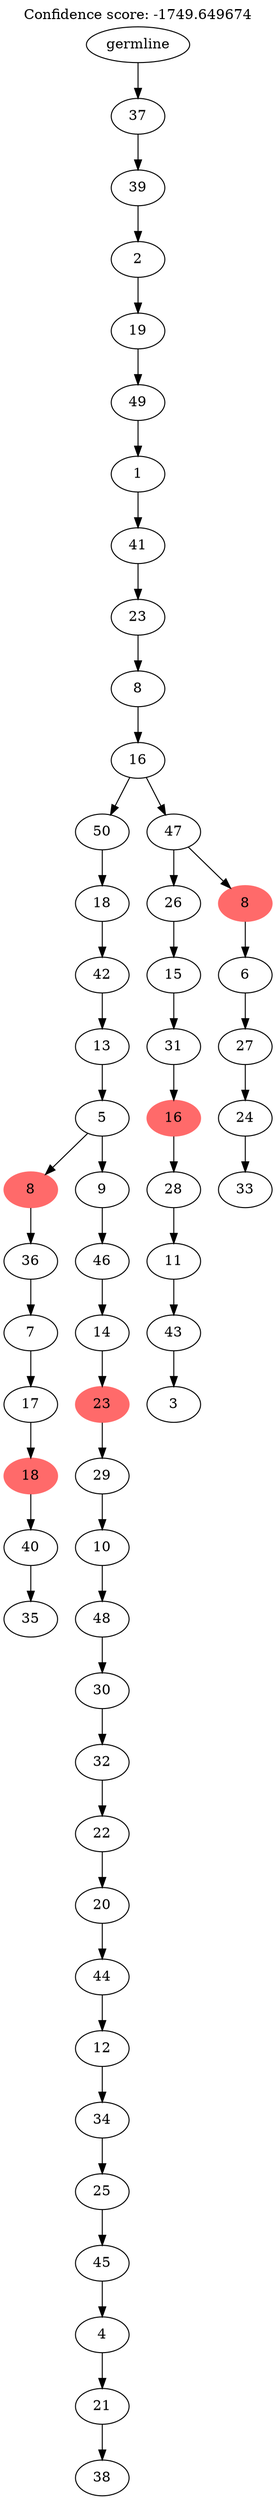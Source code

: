 digraph g {
	"54" -> "55";
	"55" [label="35"];
	"53" -> "54";
	"54" [label="40"];
	"52" -> "53";
	"53" [color=indianred1, style=filled, label="18"];
	"51" -> "52";
	"52" [label="17"];
	"50" -> "51";
	"51" [label="7"];
	"49" -> "50";
	"50" [label="36"];
	"47" -> "48";
	"48" [label="38"];
	"46" -> "47";
	"47" [label="21"];
	"45" -> "46";
	"46" [label="4"];
	"44" -> "45";
	"45" [label="45"];
	"43" -> "44";
	"44" [label="25"];
	"42" -> "43";
	"43" [label="34"];
	"41" -> "42";
	"42" [label="12"];
	"40" -> "41";
	"41" [label="44"];
	"39" -> "40";
	"40" [label="20"];
	"38" -> "39";
	"39" [label="22"];
	"37" -> "38";
	"38" [label="32"];
	"36" -> "37";
	"37" [label="30"];
	"35" -> "36";
	"36" [label="48"];
	"34" -> "35";
	"35" [label="10"];
	"33" -> "34";
	"34" [label="29"];
	"32" -> "33";
	"33" [color=indianred1, style=filled, label="23"];
	"31" -> "32";
	"32" [label="14"];
	"30" -> "31";
	"31" [label="46"];
	"29" -> "30";
	"30" [label="9"];
	"29" -> "49";
	"49" [color=indianred1, style=filled, label="8"];
	"28" -> "29";
	"29" [label="5"];
	"27" -> "28";
	"28" [label="13"];
	"26" -> "27";
	"27" [label="42"];
	"25" -> "26";
	"26" [label="18"];
	"23" -> "24";
	"24" [label="3"];
	"22" -> "23";
	"23" [label="43"];
	"21" -> "22";
	"22" [label="11"];
	"20" -> "21";
	"21" [label="28"];
	"19" -> "20";
	"20" [color=indianred1, style=filled, label="16"];
	"18" -> "19";
	"19" [label="31"];
	"17" -> "18";
	"18" [label="15"];
	"15" -> "16";
	"16" [label="33"];
	"14" -> "15";
	"15" [label="24"];
	"13" -> "14";
	"14" [label="27"];
	"12" -> "13";
	"13" [label="6"];
	"11" -> "12";
	"12" [color=indianred1, style=filled, label="8"];
	"11" -> "17";
	"17" [label="26"];
	"10" -> "11";
	"11" [label="47"];
	"10" -> "25";
	"25" [label="50"];
	"9" -> "10";
	"10" [label="16"];
	"8" -> "9";
	"9" [label="8"];
	"7" -> "8";
	"8" [label="23"];
	"6" -> "7";
	"7" [label="41"];
	"5" -> "6";
	"6" [label="1"];
	"4" -> "5";
	"5" [label="49"];
	"3" -> "4";
	"4" [label="19"];
	"2" -> "3";
	"3" [label="2"];
	"1" -> "2";
	"2" [label="39"];
	"0" -> "1";
	"1" [label="37"];
	"0" [label="germline"];
	labelloc="t";
	label="Confidence score: -1749.649674";
}
